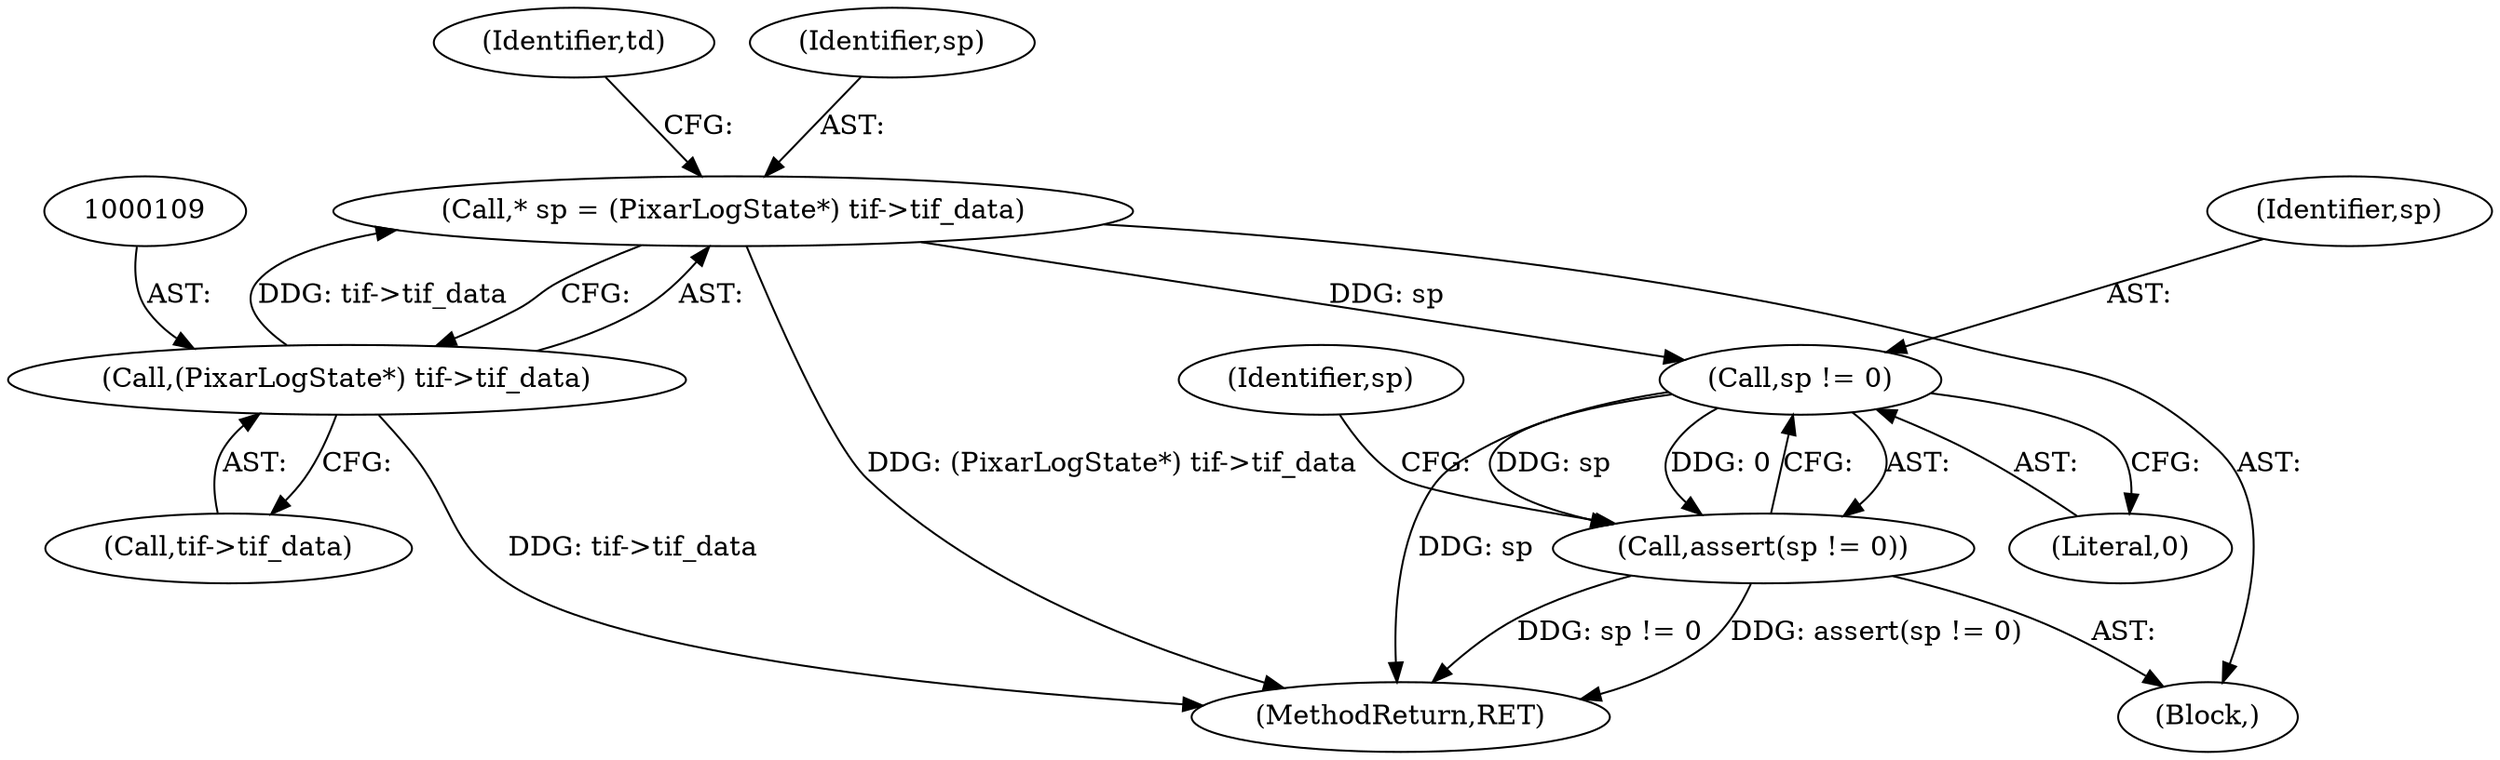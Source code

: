 digraph "0_libtiff_1044b43637fa7f70fb19b93593777b78bd20da86_1@pointer" {
"1000106" [label="(Call,* sp = (PixarLogState*) tif->tif_data)"];
"1000108" [label="(Call,(PixarLogState*) tif->tif_data)"];
"1000121" [label="(Call,sp != 0)"];
"1000120" [label="(Call,assert(sp != 0))"];
"1000115" [label="(Identifier,td)"];
"1000104" [label="(Block,)"];
"1000107" [label="(Identifier,sp)"];
"1000141" [label="(MethodReturn,RET)"];
"1000127" [label="(Identifier,sp)"];
"1000110" [label="(Call,tif->tif_data)"];
"1000120" [label="(Call,assert(sp != 0))"];
"1000122" [label="(Identifier,sp)"];
"1000106" [label="(Call,* sp = (PixarLogState*) tif->tif_data)"];
"1000121" [label="(Call,sp != 0)"];
"1000108" [label="(Call,(PixarLogState*) tif->tif_data)"];
"1000123" [label="(Literal,0)"];
"1000106" -> "1000104"  [label="AST: "];
"1000106" -> "1000108"  [label="CFG: "];
"1000107" -> "1000106"  [label="AST: "];
"1000108" -> "1000106"  [label="AST: "];
"1000115" -> "1000106"  [label="CFG: "];
"1000106" -> "1000141"  [label="DDG: (PixarLogState*) tif->tif_data"];
"1000108" -> "1000106"  [label="DDG: tif->tif_data"];
"1000106" -> "1000121"  [label="DDG: sp"];
"1000108" -> "1000110"  [label="CFG: "];
"1000109" -> "1000108"  [label="AST: "];
"1000110" -> "1000108"  [label="AST: "];
"1000108" -> "1000141"  [label="DDG: tif->tif_data"];
"1000121" -> "1000120"  [label="AST: "];
"1000121" -> "1000123"  [label="CFG: "];
"1000122" -> "1000121"  [label="AST: "];
"1000123" -> "1000121"  [label="AST: "];
"1000120" -> "1000121"  [label="CFG: "];
"1000121" -> "1000141"  [label="DDG: sp"];
"1000121" -> "1000120"  [label="DDG: sp"];
"1000121" -> "1000120"  [label="DDG: 0"];
"1000120" -> "1000104"  [label="AST: "];
"1000127" -> "1000120"  [label="CFG: "];
"1000120" -> "1000141"  [label="DDG: sp != 0"];
"1000120" -> "1000141"  [label="DDG: assert(sp != 0)"];
}
